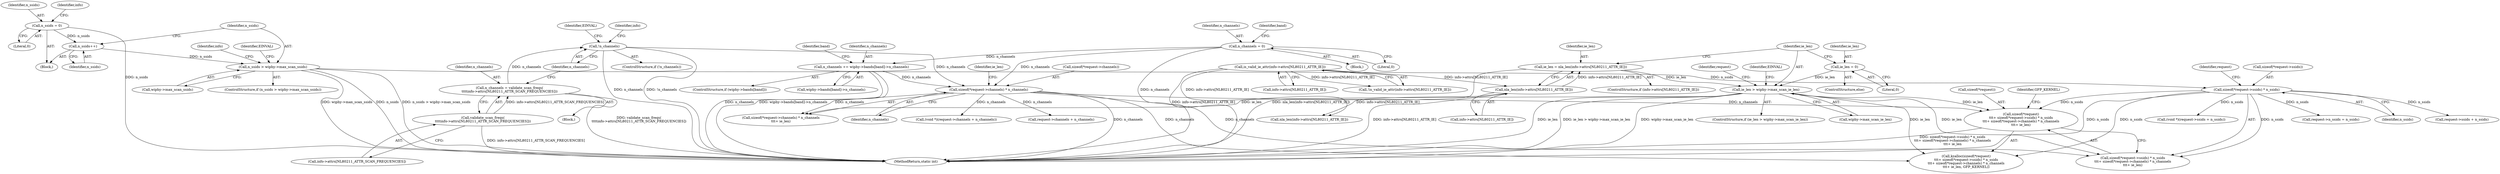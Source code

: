 digraph "0_linux_208c72f4fe44fe09577e7975ba0e7fa0278f3d03_0@API" {
"1000267" [label="(Call,sizeof(*request)\n\t\t\t+ sizeof(*request->ssids) * n_ssids\n\t\t\t+ sizeof(*request->channels) * n_channels\n\t\t\t+ ie_len)"];
"1000272" [label="(Call,sizeof(*request->ssids) * n_ssids)"];
"1000229" [label="(Call,n_ssids > wiphy->max_scan_ssids)"];
"1000226" [label="(Call,n_ssids++)"];
"1000129" [label="(Call,n_ssids = 0)"];
"1000280" [label="(Call,sizeof(*request->channels) * n_channels)"];
"1000186" [label="(Call,!n_channels)"];
"1000177" [label="(Call,n_channels = validate_scan_freqs(\n\t\t\t\tinfo->attrs[NL80211_ATTR_SCAN_FREQUENCIES]))"];
"1000179" [label="(Call,validate_scan_freqs(\n\t\t\t\tinfo->attrs[NL80211_ATTR_SCAN_FREQUENCIES]))"];
"1000193" [label="(Call,n_channels = 0)"];
"1000211" [label="(Call,n_channels += wiphy->bands[band]->n_channels)"];
"1000256" [label="(Call,ie_len > wiphy->max_scan_ie_len)"];
"1000252" [label="(Call,ie_len = 0)"];
"1000243" [label="(Call,ie_len = nla_len(info->attrs[NL80211_ATTR_IE]))"];
"1000245" [label="(Call,nla_len(info->attrs[NL80211_ATTR_IE]))"];
"1000138" [label="(Call,is_valid_ie_attr(info->attrs[NL80211_ATTR_IE]))"];
"1000278" [label="(Identifier,n_ssids)"];
"1000327" [label="(Call,request->ssids + n_ssids)"];
"1000279" [label="(Call,sizeof(*request->channels) * n_channels\n\t\t\t+ ie_len)"];
"1000325" [label="(Call,(void *)(request->ssids + n_ssids))"];
"1000139" [label="(Call,info->attrs[NL80211_ATTR_IE])"];
"1000198" [label="(Identifier,band)"];
"1000287" [label="(Identifier,ie_len)"];
"1000243" [label="(Call,ie_len = nla_len(info->attrs[NL80211_ATTR_IE]))"];
"1000258" [label="(Call,wiphy->max_scan_ie_len)"];
"1000267" [label="(Call,sizeof(*request)\n\t\t\t+ sizeof(*request->ssids) * n_ssids\n\t\t\t+ sizeof(*request->channels) * n_channels\n\t\t\t+ ie_len)"];
"1000281" [label="(Call,sizeof(*request->channels))"];
"1000246" [label="(Call,info->attrs[NL80211_ATTR_IE])"];
"1000186" [label="(Call,!n_channels)"];
"1000257" [label="(Identifier,ie_len)"];
"1000273" [label="(Call,sizeof(*request->ssids))"];
"1000177" [label="(Call,n_channels = validate_scan_freqs(\n\t\t\t\tinfo->attrs[NL80211_ATTR_SCAN_FREQUENCIES]))"];
"1000130" [label="(Identifier,n_ssids)"];
"1000256" [label="(Call,ie_len > wiphy->max_scan_ie_len)"];
"1000223" [label="(Identifier,info)"];
"1000194" [label="(Identifier,n_channels)"];
"1000212" [label="(Identifier,n_channels)"];
"1000252" [label="(Call,ie_len = 0)"];
"1000137" [label="(Call,!is_valid_ie_attr(info->attrs[NL80211_ATTR_IE]))"];
"1000180" [label="(Call,info->attrs[NL80211_ATTR_SCAN_FREQUENCIES])"];
"1000284" [label="(Identifier,request)"];
"1000205" [label="(ControlStructure,if (wiphy->bands[band]))"];
"1000141" [label="(Identifier,info)"];
"1000213" [label="(Call,wiphy->bands[band]->n_channels)"];
"1000204" [label="(Identifier,band)"];
"1000529" [label="(Call,nla_len(info->attrs[NL80211_ATTR_IE]))"];
"1000286" [label="(Identifier,n_channels)"];
"1000251" [label="(ControlStructure,else)"];
"1000190" [label="(Identifier,EINVAL)"];
"1000337" [label="(Call,(void *)(request->channels + n_channels))"];
"1000271" [label="(Call,sizeof(*request->ssids) * n_ssids\n\t\t\t+ sizeof(*request->channels) * n_channels\n\t\t\t+ ie_len)"];
"1000309" [label="(Call,request->n_ssids = n_ssids)"];
"1000138" [label="(Call,is_valid_ie_attr(info->attrs[NL80211_ATTR_IE]))"];
"1000230" [label="(Identifier,n_ssids)"];
"1000211" [label="(Call,n_channels += wiphy->bands[band]->n_channels)"];
"1000245" [label="(Call,nla_len(info->attrs[NL80211_ATTR_IE]))"];
"1000129" [label="(Call,n_ssids = 0)"];
"1000178" [label="(Identifier,n_channels)"];
"1000229" [label="(Call,n_ssids > wiphy->max_scan_ssids)"];
"1000240" [label="(Identifier,info)"];
"1000266" [label="(Call,kzalloc(sizeof(*request)\n\t\t\t+ sizeof(*request->ssids) * n_ssids\n\t\t\t+ sizeof(*request->channels) * n_channels\n\t\t\t+ ie_len, GFP_KERNEL))"];
"1000131" [label="(Literal,0)"];
"1000237" [label="(ControlStructure,if (info->attrs[NL80211_ATTR_IE]))"];
"1000187" [label="(Identifier,n_channels)"];
"1000265" [label="(Identifier,request)"];
"1000255" [label="(ControlStructure,if (ie_len > wiphy->max_scan_ie_len))"];
"1000106" [label="(Block,)"];
"1000228" [label="(ControlStructure,if (n_ssids > wiphy->max_scan_ssids))"];
"1000244" [label="(Identifier,ie_len)"];
"1000253" [label="(Identifier,ie_len)"];
"1000195" [label="(Literal,0)"];
"1000272" [label="(Call,sizeof(*request->ssids) * n_ssids)"];
"1000268" [label="(Call,sizeof(*request))"];
"1000226" [label="(Call,n_ssids++)"];
"1000179" [label="(Call,validate_scan_freqs(\n\t\t\t\tinfo->attrs[NL80211_ATTR_SCAN_FREQUENCIES]))"];
"1000176" [label="(Block,)"];
"1000288" [label="(Identifier,GFP_KERNEL)"];
"1000280" [label="(Call,sizeof(*request->channels) * n_channels)"];
"1000598" [label="(MethodReturn,static int)"];
"1000192" [label="(Block,)"];
"1000231" [label="(Call,wiphy->max_scan_ssids)"];
"1000263" [label="(Identifier,EINVAL)"];
"1000339" [label="(Call,request->channels + n_channels)"];
"1000185" [label="(ControlStructure,if (!n_channels))"];
"1000193" [label="(Call,n_channels = 0)"];
"1000236" [label="(Identifier,EINVAL)"];
"1000227" [label="(Identifier,n_ssids)"];
"1000254" [label="(Literal,0)"];
"1000267" -> "1000266"  [label="AST: "];
"1000267" -> "1000271"  [label="CFG: "];
"1000268" -> "1000267"  [label="AST: "];
"1000271" -> "1000267"  [label="AST: "];
"1000288" -> "1000267"  [label="CFG: "];
"1000267" -> "1000598"  [label="DDG: sizeof(*request->ssids) * n_ssids\n\t\t\t+ sizeof(*request->channels) * n_channels\n\t\t\t+ ie_len"];
"1000272" -> "1000267"  [label="DDG: n_ssids"];
"1000280" -> "1000267"  [label="DDG: n_channels"];
"1000256" -> "1000267"  [label="DDG: ie_len"];
"1000272" -> "1000271"  [label="AST: "];
"1000272" -> "1000278"  [label="CFG: "];
"1000273" -> "1000272"  [label="AST: "];
"1000278" -> "1000272"  [label="AST: "];
"1000284" -> "1000272"  [label="CFG: "];
"1000272" -> "1000598"  [label="DDG: n_ssids"];
"1000272" -> "1000266"  [label="DDG: n_ssids"];
"1000272" -> "1000271"  [label="DDG: n_ssids"];
"1000229" -> "1000272"  [label="DDG: n_ssids"];
"1000272" -> "1000309"  [label="DDG: n_ssids"];
"1000272" -> "1000325"  [label="DDG: n_ssids"];
"1000272" -> "1000327"  [label="DDG: n_ssids"];
"1000229" -> "1000228"  [label="AST: "];
"1000229" -> "1000231"  [label="CFG: "];
"1000230" -> "1000229"  [label="AST: "];
"1000231" -> "1000229"  [label="AST: "];
"1000236" -> "1000229"  [label="CFG: "];
"1000240" -> "1000229"  [label="CFG: "];
"1000229" -> "1000598"  [label="DDG: n_ssids > wiphy->max_scan_ssids"];
"1000229" -> "1000598"  [label="DDG: wiphy->max_scan_ssids"];
"1000229" -> "1000598"  [label="DDG: n_ssids"];
"1000226" -> "1000229"  [label="DDG: n_ssids"];
"1000226" -> "1000106"  [label="AST: "];
"1000226" -> "1000227"  [label="CFG: "];
"1000227" -> "1000226"  [label="AST: "];
"1000230" -> "1000226"  [label="CFG: "];
"1000129" -> "1000226"  [label="DDG: n_ssids"];
"1000129" -> "1000106"  [label="AST: "];
"1000129" -> "1000131"  [label="CFG: "];
"1000130" -> "1000129"  [label="AST: "];
"1000131" -> "1000129"  [label="AST: "];
"1000141" -> "1000129"  [label="CFG: "];
"1000129" -> "1000598"  [label="DDG: n_ssids"];
"1000280" -> "1000279"  [label="AST: "];
"1000280" -> "1000286"  [label="CFG: "];
"1000281" -> "1000280"  [label="AST: "];
"1000286" -> "1000280"  [label="AST: "];
"1000287" -> "1000280"  [label="CFG: "];
"1000280" -> "1000598"  [label="DDG: n_channels"];
"1000280" -> "1000266"  [label="DDG: n_channels"];
"1000280" -> "1000271"  [label="DDG: n_channels"];
"1000280" -> "1000279"  [label="DDG: n_channels"];
"1000186" -> "1000280"  [label="DDG: n_channels"];
"1000193" -> "1000280"  [label="DDG: n_channels"];
"1000211" -> "1000280"  [label="DDG: n_channels"];
"1000280" -> "1000337"  [label="DDG: n_channels"];
"1000280" -> "1000339"  [label="DDG: n_channels"];
"1000186" -> "1000185"  [label="AST: "];
"1000186" -> "1000187"  [label="CFG: "];
"1000187" -> "1000186"  [label="AST: "];
"1000190" -> "1000186"  [label="CFG: "];
"1000223" -> "1000186"  [label="CFG: "];
"1000186" -> "1000598"  [label="DDG: !n_channels"];
"1000186" -> "1000598"  [label="DDG: n_channels"];
"1000177" -> "1000186"  [label="DDG: n_channels"];
"1000177" -> "1000176"  [label="AST: "];
"1000177" -> "1000179"  [label="CFG: "];
"1000178" -> "1000177"  [label="AST: "];
"1000179" -> "1000177"  [label="AST: "];
"1000187" -> "1000177"  [label="CFG: "];
"1000177" -> "1000598"  [label="DDG: validate_scan_freqs(\n\t\t\t\tinfo->attrs[NL80211_ATTR_SCAN_FREQUENCIES])"];
"1000179" -> "1000177"  [label="DDG: info->attrs[NL80211_ATTR_SCAN_FREQUENCIES]"];
"1000179" -> "1000180"  [label="CFG: "];
"1000180" -> "1000179"  [label="AST: "];
"1000179" -> "1000598"  [label="DDG: info->attrs[NL80211_ATTR_SCAN_FREQUENCIES]"];
"1000193" -> "1000192"  [label="AST: "];
"1000193" -> "1000195"  [label="CFG: "];
"1000194" -> "1000193"  [label="AST: "];
"1000195" -> "1000193"  [label="AST: "];
"1000198" -> "1000193"  [label="CFG: "];
"1000193" -> "1000598"  [label="DDG: n_channels"];
"1000193" -> "1000211"  [label="DDG: n_channels"];
"1000211" -> "1000205"  [label="AST: "];
"1000211" -> "1000213"  [label="CFG: "];
"1000212" -> "1000211"  [label="AST: "];
"1000213" -> "1000211"  [label="AST: "];
"1000204" -> "1000211"  [label="CFG: "];
"1000211" -> "1000598"  [label="DDG: n_channels"];
"1000211" -> "1000598"  [label="DDG: wiphy->bands[band]->n_channels"];
"1000256" -> "1000255"  [label="AST: "];
"1000256" -> "1000258"  [label="CFG: "];
"1000257" -> "1000256"  [label="AST: "];
"1000258" -> "1000256"  [label="AST: "];
"1000263" -> "1000256"  [label="CFG: "];
"1000265" -> "1000256"  [label="CFG: "];
"1000256" -> "1000598"  [label="DDG: wiphy->max_scan_ie_len"];
"1000256" -> "1000598"  [label="DDG: ie_len"];
"1000256" -> "1000598"  [label="DDG: ie_len > wiphy->max_scan_ie_len"];
"1000252" -> "1000256"  [label="DDG: ie_len"];
"1000243" -> "1000256"  [label="DDG: ie_len"];
"1000256" -> "1000266"  [label="DDG: ie_len"];
"1000256" -> "1000271"  [label="DDG: ie_len"];
"1000256" -> "1000279"  [label="DDG: ie_len"];
"1000252" -> "1000251"  [label="AST: "];
"1000252" -> "1000254"  [label="CFG: "];
"1000253" -> "1000252"  [label="AST: "];
"1000254" -> "1000252"  [label="AST: "];
"1000257" -> "1000252"  [label="CFG: "];
"1000243" -> "1000237"  [label="AST: "];
"1000243" -> "1000245"  [label="CFG: "];
"1000244" -> "1000243"  [label="AST: "];
"1000245" -> "1000243"  [label="AST: "];
"1000257" -> "1000243"  [label="CFG: "];
"1000243" -> "1000598"  [label="DDG: nla_len(info->attrs[NL80211_ATTR_IE])"];
"1000245" -> "1000243"  [label="DDG: info->attrs[NL80211_ATTR_IE]"];
"1000245" -> "1000246"  [label="CFG: "];
"1000246" -> "1000245"  [label="AST: "];
"1000245" -> "1000598"  [label="DDG: info->attrs[NL80211_ATTR_IE]"];
"1000138" -> "1000245"  [label="DDG: info->attrs[NL80211_ATTR_IE]"];
"1000245" -> "1000529"  [label="DDG: info->attrs[NL80211_ATTR_IE]"];
"1000138" -> "1000137"  [label="AST: "];
"1000138" -> "1000139"  [label="CFG: "];
"1000139" -> "1000138"  [label="AST: "];
"1000137" -> "1000138"  [label="CFG: "];
"1000138" -> "1000598"  [label="DDG: info->attrs[NL80211_ATTR_IE]"];
"1000138" -> "1000137"  [label="DDG: info->attrs[NL80211_ATTR_IE]"];
"1000138" -> "1000529"  [label="DDG: info->attrs[NL80211_ATTR_IE]"];
}

